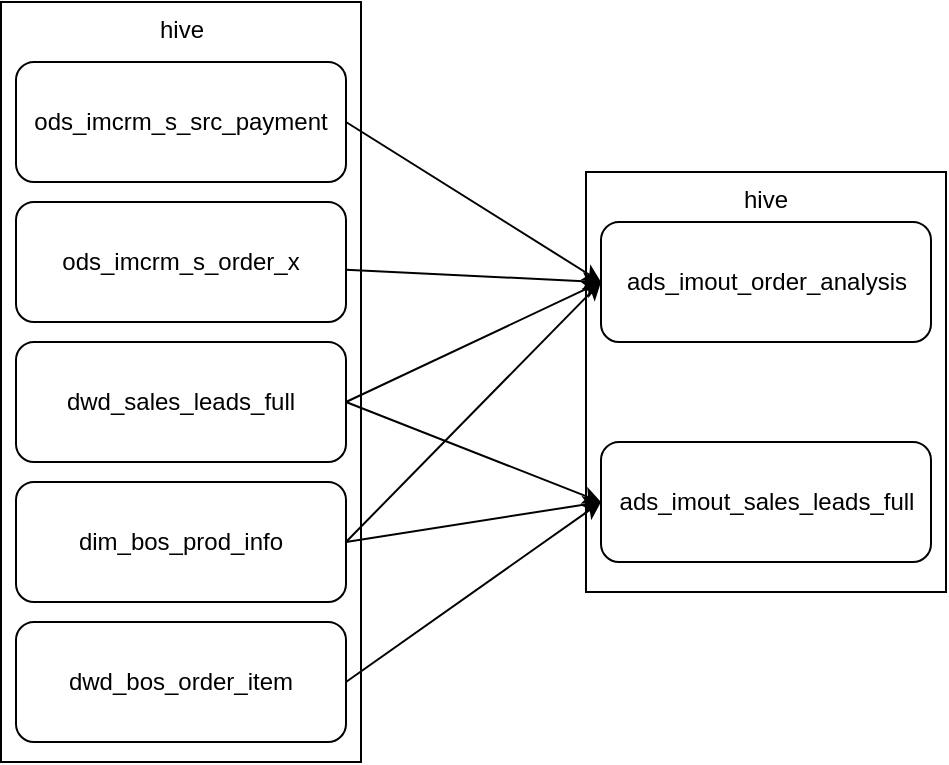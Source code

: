 <mxfile version="15.7.1" type="github">
  <diagram id="5klQ_HS7iwxAjNnWGPMY" name="第 1 页">
    <mxGraphModel dx="1038" dy="1660" grid="1" gridSize="10" guides="1" tooltips="1" connect="1" arrows="1" fold="1" page="1" pageScale="1" pageWidth="827" pageHeight="1169" math="0" shadow="0">
      <root>
        <mxCell id="0" />
        <mxCell id="1" parent="0" />
        <mxCell id="GXtNzpOaLaesd9fxHf-L-15" value="hive" style="rounded=0;whiteSpace=wrap;html=1;verticalAlign=top;" vertex="1" parent="1">
          <mxGeometry x="350" y="-5" width="180" height="210" as="geometry" />
        </mxCell>
        <mxCell id="GXtNzpOaLaesd9fxHf-L-14" value="hive" style="rounded=0;whiteSpace=wrap;html=1;verticalAlign=top;" vertex="1" parent="1">
          <mxGeometry x="57.5" y="-90" width="180" height="380" as="geometry" />
        </mxCell>
        <mxCell id="GXtNzpOaLaesd9fxHf-L-21" style="rounded=0;orthogonalLoop=1;jettySize=auto;html=1;entryX=0;entryY=0.5;entryDx=0;entryDy=0;exitX=1;exitY=0.5;exitDx=0;exitDy=0;" edge="1" parent="1" source="GXtNzpOaLaesd9fxHf-L-7" target="GXtNzpOaLaesd9fxHf-L-19">
          <mxGeometry relative="1" as="geometry" />
        </mxCell>
        <mxCell id="GXtNzpOaLaesd9fxHf-L-7" value="&lt;span&gt;ods_imcrm_s_src_payment&lt;/span&gt;" style="rounded=1;whiteSpace=wrap;html=1;verticalAlign=middle;" vertex="1" parent="1">
          <mxGeometry x="65" y="-60" width="165" height="60" as="geometry" />
        </mxCell>
        <mxCell id="GXtNzpOaLaesd9fxHf-L-22" style="rounded=0;orthogonalLoop=1;jettySize=auto;html=1;entryX=0;entryY=0.5;entryDx=0;entryDy=0;" edge="1" parent="1" source="GXtNzpOaLaesd9fxHf-L-8" target="GXtNzpOaLaesd9fxHf-L-19">
          <mxGeometry relative="1" as="geometry" />
        </mxCell>
        <mxCell id="GXtNzpOaLaesd9fxHf-L-8" value="ods_imcrm_s_order_x" style="rounded=1;whiteSpace=wrap;html=1;verticalAlign=middle;" vertex="1" parent="1">
          <mxGeometry x="65" y="10" width="165" height="60" as="geometry" />
        </mxCell>
        <mxCell id="GXtNzpOaLaesd9fxHf-L-23" style="rounded=0;orthogonalLoop=1;jettySize=auto;html=1;entryX=0;entryY=0.5;entryDx=0;entryDy=0;exitX=1;exitY=0.5;exitDx=0;exitDy=0;" edge="1" parent="1" source="GXtNzpOaLaesd9fxHf-L-9" target="GXtNzpOaLaesd9fxHf-L-19">
          <mxGeometry relative="1" as="geometry" />
        </mxCell>
        <mxCell id="GXtNzpOaLaesd9fxHf-L-27" style="rounded=0;orthogonalLoop=1;jettySize=auto;html=1;entryX=0;entryY=0.5;entryDx=0;entryDy=0;exitX=1;exitY=0.5;exitDx=0;exitDy=0;" edge="1" parent="1" source="GXtNzpOaLaesd9fxHf-L-9" target="GXtNzpOaLaesd9fxHf-L-17">
          <mxGeometry relative="1" as="geometry" />
        </mxCell>
        <mxCell id="GXtNzpOaLaesd9fxHf-L-9" value="dwd_sales_leads_full" style="rounded=1;whiteSpace=wrap;html=1;verticalAlign=middle;" vertex="1" parent="1">
          <mxGeometry x="65" y="80" width="165" height="60" as="geometry" />
        </mxCell>
        <mxCell id="GXtNzpOaLaesd9fxHf-L-24" style="rounded=0;orthogonalLoop=1;jettySize=auto;html=1;entryX=0;entryY=0.5;entryDx=0;entryDy=0;exitX=1;exitY=0.5;exitDx=0;exitDy=0;" edge="1" parent="1" source="GXtNzpOaLaesd9fxHf-L-10" target="GXtNzpOaLaesd9fxHf-L-19">
          <mxGeometry relative="1" as="geometry" />
        </mxCell>
        <mxCell id="GXtNzpOaLaesd9fxHf-L-26" style="rounded=0;orthogonalLoop=1;jettySize=auto;html=1;entryX=0;entryY=0.5;entryDx=0;entryDy=0;exitX=1;exitY=0.5;exitDx=0;exitDy=0;" edge="1" parent="1" source="GXtNzpOaLaesd9fxHf-L-10" target="GXtNzpOaLaesd9fxHf-L-17">
          <mxGeometry relative="1" as="geometry" />
        </mxCell>
        <mxCell id="GXtNzpOaLaesd9fxHf-L-10" value="dim_bos_prod_info" style="rounded=1;whiteSpace=wrap;html=1;verticalAlign=middle;" vertex="1" parent="1">
          <mxGeometry x="65" y="150" width="165" height="60" as="geometry" />
        </mxCell>
        <mxCell id="GXtNzpOaLaesd9fxHf-L-25" style="rounded=0;orthogonalLoop=1;jettySize=auto;html=1;entryX=0;entryY=0.5;entryDx=0;entryDy=0;exitX=1;exitY=0.5;exitDx=0;exitDy=0;" edge="1" parent="1" source="GXtNzpOaLaesd9fxHf-L-11" target="GXtNzpOaLaesd9fxHf-L-17">
          <mxGeometry relative="1" as="geometry" />
        </mxCell>
        <mxCell id="GXtNzpOaLaesd9fxHf-L-11" value="dwd_bos_order_item" style="rounded=1;whiteSpace=wrap;html=1;verticalAlign=middle;" vertex="1" parent="1">
          <mxGeometry x="65" y="220" width="165" height="60" as="geometry" />
        </mxCell>
        <mxCell id="GXtNzpOaLaesd9fxHf-L-17" value="ads_imout_sales_leads_full" style="rounded=1;whiteSpace=wrap;html=1;verticalAlign=middle;" vertex="1" parent="1">
          <mxGeometry x="357.5" y="130" width="165" height="60" as="geometry" />
        </mxCell>
        <mxCell id="GXtNzpOaLaesd9fxHf-L-19" value="ads_imout_order_analysis" style="rounded=1;whiteSpace=wrap;html=1;verticalAlign=middle;" vertex="1" parent="1">
          <mxGeometry x="357.5" y="20" width="165" height="60" as="geometry" />
        </mxCell>
      </root>
    </mxGraphModel>
  </diagram>
</mxfile>
